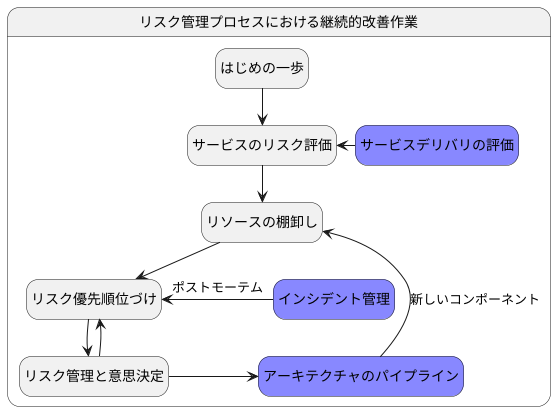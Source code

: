 @startuml
hide empty description

state リスク管理プロセスにおける継続的改善作業 {
  はじめの一歩 -down-> サービスのリスク評価
  サービスデリバリの評価 #88f -left-> サービスのリスク評価
  サービスのリスク評価 -down-> リソースの棚卸し
  リソースの棚卸し -down-> リスク優先順位づけ
  リスク優先順位づけ -down-> リスク管理と意思決定
  インシデント管理 #88f -left-> リスク優先順位づけ: ポストモーテム

  リスク管理と意思決定 -up-> リスク優先順位づけ

  リスク管理と意思決定 -right-> アーキテクチャのパイプライン
  アーキテクチャのパイプライン #88f -up-> リソースの棚卸し: 新しいコンポーネント

}
skinparam node {
borderColor Green
backgroundColor Yellow
backgroundColor<<shared node>> Magenta
}
@enduml